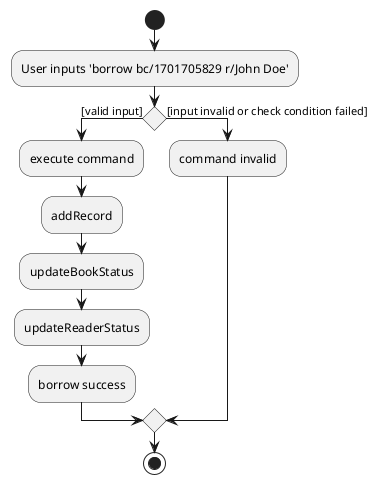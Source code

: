 @startuml
start
:User inputs 'borrow bc/1701705829 r/John Doe';

'Since the beta syntax does not support placing the condition outside the
'diamond we place it as the true branch instead.

if () then ([valid input])
    :execute command;
    :addRecord;
    :updateBookStatus;
    :updateReaderStatus;
    :borrow success;
else ([input invalid or check condition failed])
    :command invalid;
endif
stop
@enduml
